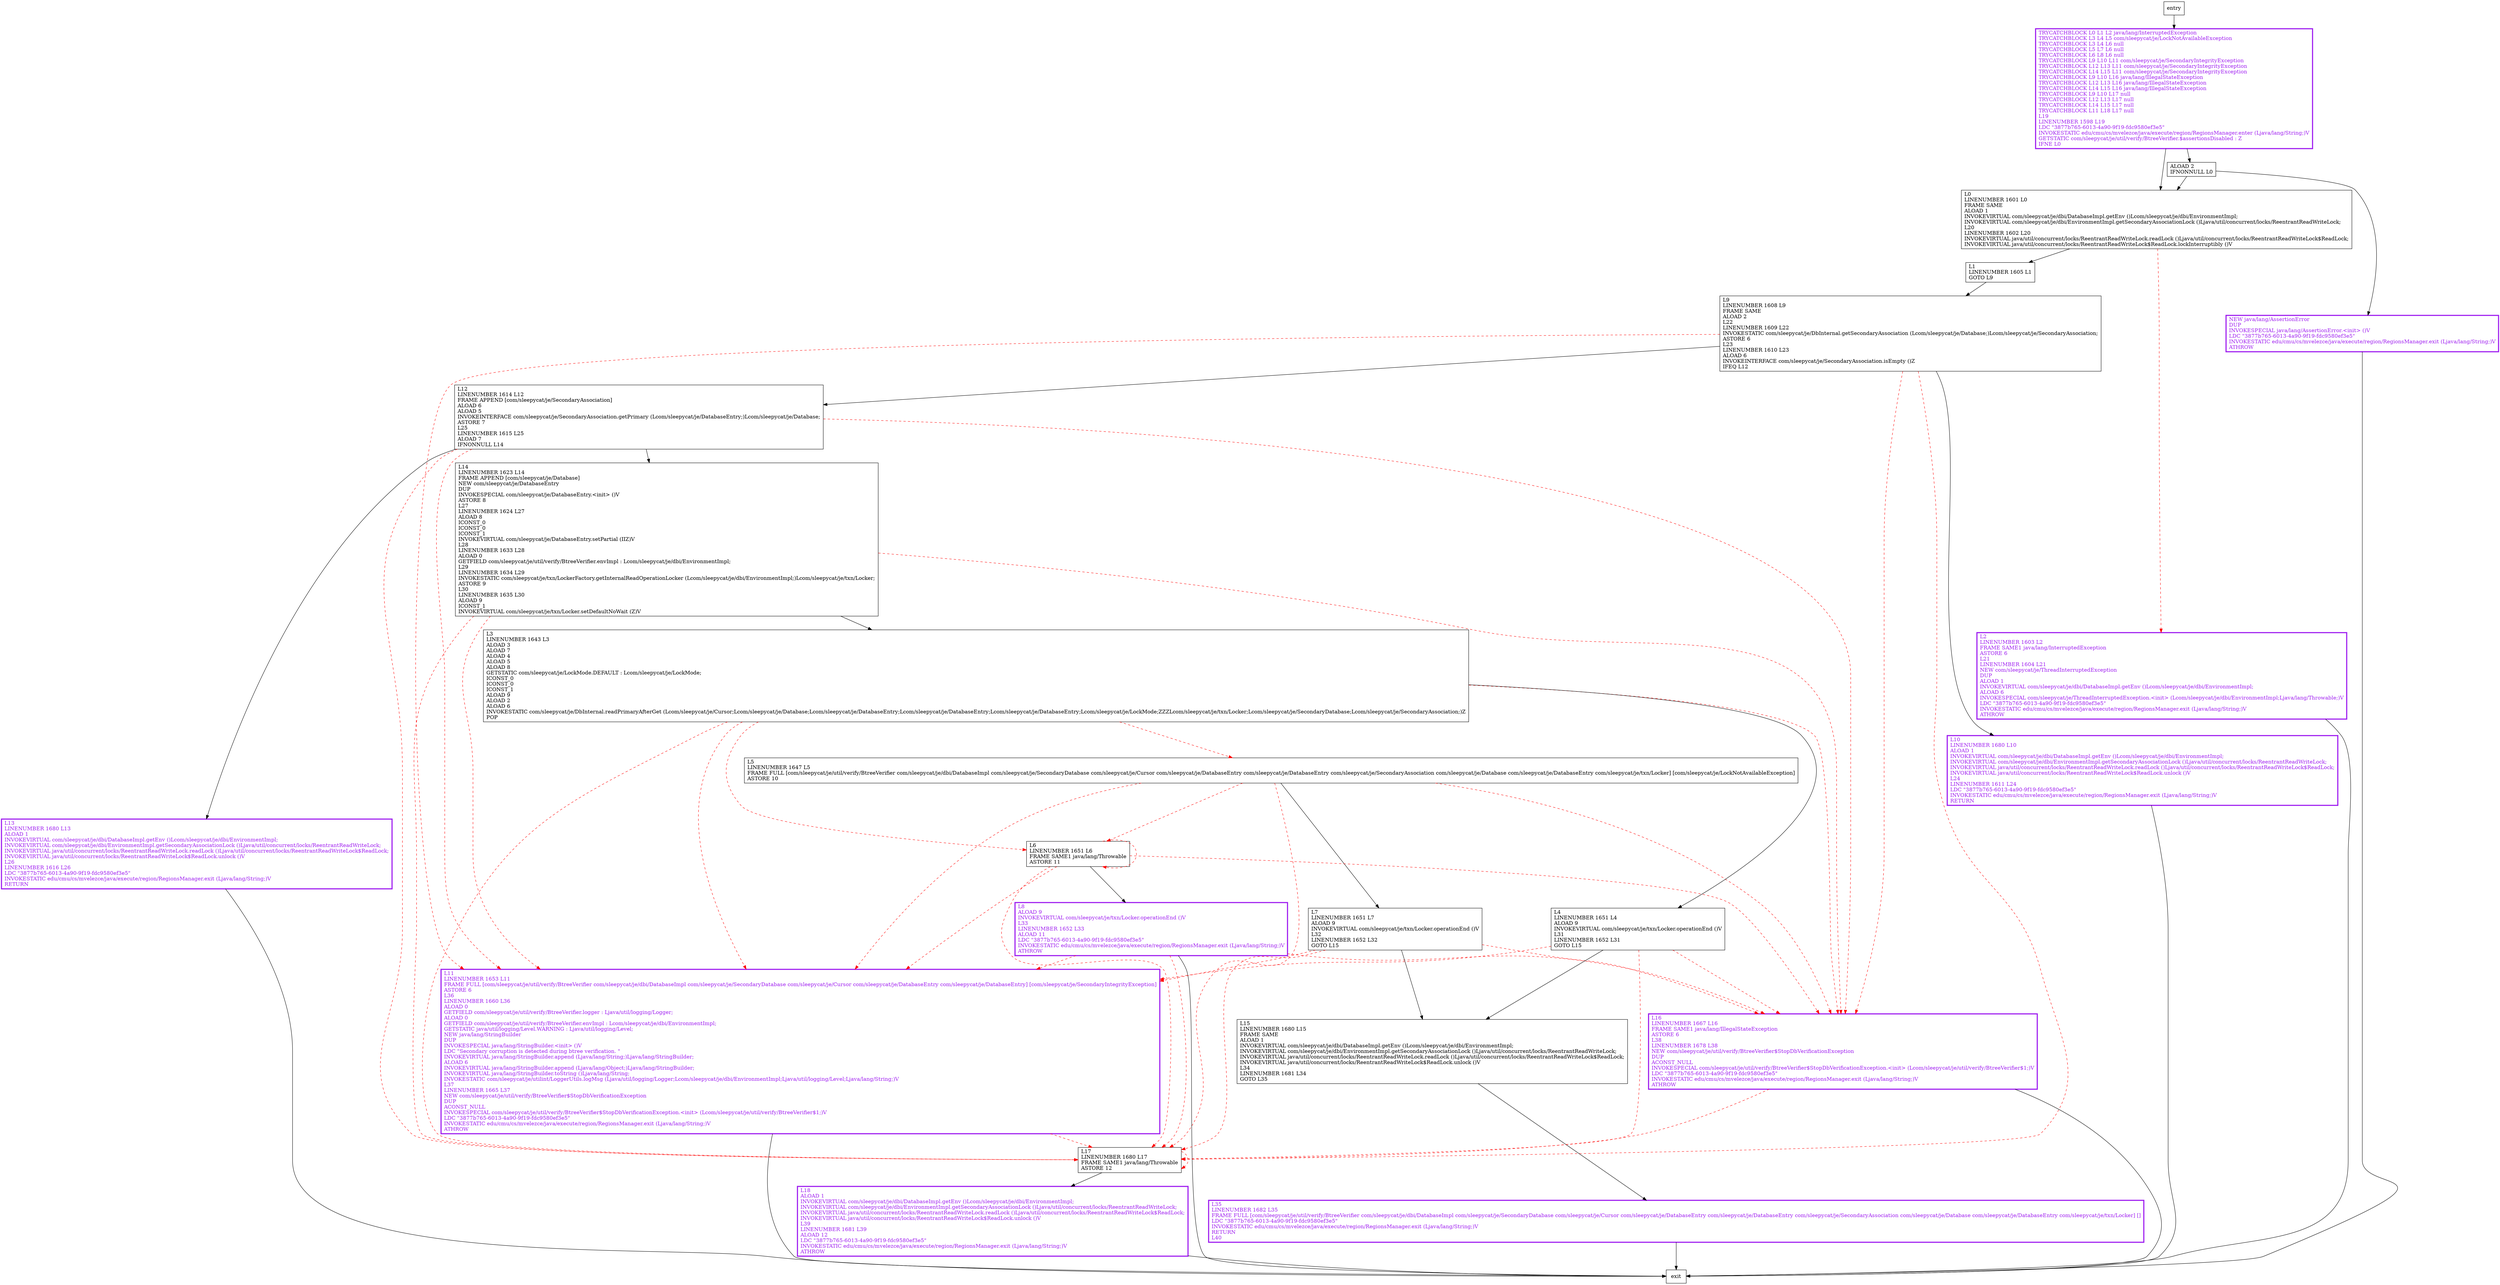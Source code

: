 digraph verifyIndex {
node [shape=record];
1886190653 [label="L9\lLINENUMBER 1608 L9\lFRAME SAME\lALOAD 2\lL22\lLINENUMBER 1609 L22\lINVOKESTATIC com/sleepycat/je/DbInternal.getSecondaryAssociation (Lcom/sleepycat/je/Database;)Lcom/sleepycat/je/SecondaryAssociation;\lASTORE 6\lL23\lLINENUMBER 1610 L23\lALOAD 6\lINVOKEINTERFACE com/sleepycat/je/SecondaryAssociation.isEmpty ()Z\lIFEQ L12\l"];
1614434084 [label="L17\lLINENUMBER 1680 L17\lFRAME SAME1 java/lang/Throwable\lASTORE 12\l"];
1288016374 [label="L5\lLINENUMBER 1647 L5\lFRAME FULL [com/sleepycat/je/util/verify/BtreeVerifier com/sleepycat/je/dbi/DatabaseImpl com/sleepycat/je/SecondaryDatabase com/sleepycat/je/Cursor com/sleepycat/je/DatabaseEntry com/sleepycat/je/DatabaseEntry com/sleepycat/je/SecondaryAssociation com/sleepycat/je/Database com/sleepycat/je/DatabaseEntry com/sleepycat/je/txn/Locker] [com/sleepycat/je/LockNotAvailableException]\lASTORE 10\l"];
2019538796 [label="L13\lLINENUMBER 1680 L13\lALOAD 1\lINVOKEVIRTUAL com/sleepycat/je/dbi/DatabaseImpl.getEnv ()Lcom/sleepycat/je/dbi/EnvironmentImpl;\lINVOKEVIRTUAL com/sleepycat/je/dbi/EnvironmentImpl.getSecondaryAssociationLock ()Ljava/util/concurrent/locks/ReentrantReadWriteLock;\lINVOKEVIRTUAL java/util/concurrent/locks/ReentrantReadWriteLock.readLock ()Ljava/util/concurrent/locks/ReentrantReadWriteLock$ReadLock;\lINVOKEVIRTUAL java/util/concurrent/locks/ReentrantReadWriteLock$ReadLock.unlock ()V\lL26\lLINENUMBER 1616 L26\lLDC \"3877b765-6013-4a90-9f19-fdc9580ef3e5\"\lINVOKESTATIC edu/cmu/cs/mvelezce/java/execute/region/RegionsManager.exit (Ljava/lang/String;)V\lRETURN\l"];
1278281402 [label="ALOAD 2\lIFNONNULL L0\l"];
1918211528 [label="NEW java/lang/AssertionError\lDUP\lINVOKESPECIAL java/lang/AssertionError.\<init\> ()V\lLDC \"3877b765-6013-4a90-9f19-fdc9580ef3e5\"\lINVOKESTATIC edu/cmu/cs/mvelezce/java/execute/region/RegionsManager.exit (Ljava/lang/String;)V\lATHROW\l"];
327887864 [label="L3\lLINENUMBER 1643 L3\lALOAD 3\lALOAD 7\lALOAD 4\lALOAD 5\lALOAD 8\lGETSTATIC com/sleepycat/je/LockMode.DEFAULT : Lcom/sleepycat/je/LockMode;\lICONST_0\lICONST_0\lICONST_1\lALOAD 9\lALOAD 2\lALOAD 6\lINVOKESTATIC com/sleepycat/je/DbInternal.readPrimaryAfterGet (Lcom/sleepycat/je/Cursor;Lcom/sleepycat/je/Database;Lcom/sleepycat/je/DatabaseEntry;Lcom/sleepycat/je/DatabaseEntry;Lcom/sleepycat/je/DatabaseEntry;Lcom/sleepycat/je/LockMode;ZZZLcom/sleepycat/je/txn/Locker;Lcom/sleepycat/je/SecondaryDatabase;Lcom/sleepycat/je/SecondaryAssociation;)Z\lPOP\l"];
1943424260 [label="TRYCATCHBLOCK L0 L1 L2 java/lang/InterruptedException\lTRYCATCHBLOCK L3 L4 L5 com/sleepycat/je/LockNotAvailableException\lTRYCATCHBLOCK L3 L4 L6 null\lTRYCATCHBLOCK L5 L7 L6 null\lTRYCATCHBLOCK L6 L8 L6 null\lTRYCATCHBLOCK L9 L10 L11 com/sleepycat/je/SecondaryIntegrityException\lTRYCATCHBLOCK L12 L13 L11 com/sleepycat/je/SecondaryIntegrityException\lTRYCATCHBLOCK L14 L15 L11 com/sleepycat/je/SecondaryIntegrityException\lTRYCATCHBLOCK L9 L10 L16 java/lang/IllegalStateException\lTRYCATCHBLOCK L12 L13 L16 java/lang/IllegalStateException\lTRYCATCHBLOCK L14 L15 L16 java/lang/IllegalStateException\lTRYCATCHBLOCK L9 L10 L17 null\lTRYCATCHBLOCK L12 L13 L17 null\lTRYCATCHBLOCK L14 L15 L17 null\lTRYCATCHBLOCK L11 L18 L17 null\lL19\lLINENUMBER 1598 L19\lLDC \"3877b765-6013-4a90-9f19-fdc9580ef3e5\"\lINVOKESTATIC edu/cmu/cs/mvelezce/java/execute/region/RegionsManager.enter (Ljava/lang/String;)V\lGETSTATIC com/sleepycat/je/util/verify/BtreeVerifier.$assertionsDisabled : Z\lIFNE L0\l"];
281445874 [label="L8\lALOAD 9\lINVOKEVIRTUAL com/sleepycat/je/txn/Locker.operationEnd ()V\lL33\lLINENUMBER 1652 L33\lALOAD 11\lLDC \"3877b765-6013-4a90-9f19-fdc9580ef3e5\"\lINVOKESTATIC edu/cmu/cs/mvelezce/java/execute/region/RegionsManager.exit (Ljava/lang/String;)V\lATHROW\l"];
600139578 [label="L15\lLINENUMBER 1680 L15\lFRAME SAME\lALOAD 1\lINVOKEVIRTUAL com/sleepycat/je/dbi/DatabaseImpl.getEnv ()Lcom/sleepycat/je/dbi/EnvironmentImpl;\lINVOKEVIRTUAL com/sleepycat/je/dbi/EnvironmentImpl.getSecondaryAssociationLock ()Ljava/util/concurrent/locks/ReentrantReadWriteLock;\lINVOKEVIRTUAL java/util/concurrent/locks/ReentrantReadWriteLock.readLock ()Ljava/util/concurrent/locks/ReentrantReadWriteLock$ReadLock;\lINVOKEVIRTUAL java/util/concurrent/locks/ReentrantReadWriteLock$ReadLock.unlock ()V\lL34\lLINENUMBER 1681 L34\lGOTO L35\l"];
1397249495 [label="L0\lLINENUMBER 1601 L0\lFRAME SAME\lALOAD 1\lINVOKEVIRTUAL com/sleepycat/je/dbi/DatabaseImpl.getEnv ()Lcom/sleepycat/je/dbi/EnvironmentImpl;\lINVOKEVIRTUAL com/sleepycat/je/dbi/EnvironmentImpl.getSecondaryAssociationLock ()Ljava/util/concurrent/locks/ReentrantReadWriteLock;\lL20\lLINENUMBER 1602 L20\lINVOKEVIRTUAL java/util/concurrent/locks/ReentrantReadWriteLock.readLock ()Ljava/util/concurrent/locks/ReentrantReadWriteLock$ReadLock;\lINVOKEVIRTUAL java/util/concurrent/locks/ReentrantReadWriteLock$ReadLock.lockInterruptibly ()V\l"];
1137816782 [label="L1\lLINENUMBER 1605 L1\lGOTO L9\l"];
1383396063 [label="L2\lLINENUMBER 1603 L2\lFRAME SAME1 java/lang/InterruptedException\lASTORE 6\lL21\lLINENUMBER 1604 L21\lNEW com/sleepycat/je/ThreadInterruptedException\lDUP\lALOAD 1\lINVOKEVIRTUAL com/sleepycat/je/dbi/DatabaseImpl.getEnv ()Lcom/sleepycat/je/dbi/EnvironmentImpl;\lALOAD 6\lINVOKESPECIAL com/sleepycat/je/ThreadInterruptedException.\<init\> (Lcom/sleepycat/je/dbi/EnvironmentImpl;Ljava/lang/Throwable;)V\lLDC \"3877b765-6013-4a90-9f19-fdc9580ef3e5\"\lINVOKESTATIC edu/cmu/cs/mvelezce/java/execute/region/RegionsManager.exit (Ljava/lang/String;)V\lATHROW\l"];
787563857 [label="L14\lLINENUMBER 1623 L14\lFRAME APPEND [com/sleepycat/je/Database]\lNEW com/sleepycat/je/DatabaseEntry\lDUP\lINVOKESPECIAL com/sleepycat/je/DatabaseEntry.\<init\> ()V\lASTORE 8\lL27\lLINENUMBER 1624 L27\lALOAD 8\lICONST_0\lICONST_0\lICONST_1\lINVOKEVIRTUAL com/sleepycat/je/DatabaseEntry.setPartial (IIZ)V\lL28\lLINENUMBER 1633 L28\lALOAD 0\lGETFIELD com/sleepycat/je/util/verify/BtreeVerifier.envImpl : Lcom/sleepycat/je/dbi/EnvironmentImpl;\lL29\lLINENUMBER 1634 L29\lINVOKESTATIC com/sleepycat/je/txn/LockerFactory.getInternalReadOperationLocker (Lcom/sleepycat/je/dbi/EnvironmentImpl;)Lcom/sleepycat/je/txn/Locker;\lASTORE 9\lL30\lLINENUMBER 1635 L30\lALOAD 9\lICONST_1\lINVOKEVIRTUAL com/sleepycat/je/txn/Locker.setDefaultNoWait (Z)V\l"];
1700487220 [label="L16\lLINENUMBER 1667 L16\lFRAME SAME1 java/lang/IllegalStateException\lASTORE 6\lL38\lLINENUMBER 1678 L38\lNEW com/sleepycat/je/util/verify/BtreeVerifier$StopDbVerificationException\lDUP\lACONST_NULL\lINVOKESPECIAL com/sleepycat/je/util/verify/BtreeVerifier$StopDbVerificationException.\<init\> (Lcom/sleepycat/je/util/verify/BtreeVerifier$1;)V\lLDC \"3877b765-6013-4a90-9f19-fdc9580ef3e5\"\lINVOKESTATIC edu/cmu/cs/mvelezce/java/execute/region/RegionsManager.exit (Ljava/lang/String;)V\lATHROW\l"];
1875190717 [label="L12\lLINENUMBER 1614 L12\lFRAME APPEND [com/sleepycat/je/SecondaryAssociation]\lALOAD 6\lALOAD 5\lINVOKEINTERFACE com/sleepycat/je/SecondaryAssociation.getPrimary (Lcom/sleepycat/je/DatabaseEntry;)Lcom/sleepycat/je/Database;\lASTORE 7\lL25\lLINENUMBER 1615 L25\lALOAD 7\lIFNONNULL L14\l"];
1267254827 [label="L11\lLINENUMBER 1653 L11\lFRAME FULL [com/sleepycat/je/util/verify/BtreeVerifier com/sleepycat/je/dbi/DatabaseImpl com/sleepycat/je/SecondaryDatabase com/sleepycat/je/Cursor com/sleepycat/je/DatabaseEntry com/sleepycat/je/DatabaseEntry] [com/sleepycat/je/SecondaryIntegrityException]\lASTORE 6\lL36\lLINENUMBER 1660 L36\lALOAD 0\lGETFIELD com/sleepycat/je/util/verify/BtreeVerifier.logger : Ljava/util/logging/Logger;\lALOAD 0\lGETFIELD com/sleepycat/je/util/verify/BtreeVerifier.envImpl : Lcom/sleepycat/je/dbi/EnvironmentImpl;\lGETSTATIC java/util/logging/Level.WARNING : Ljava/util/logging/Level;\lNEW java/lang/StringBuilder\lDUP\lINVOKESPECIAL java/lang/StringBuilder.\<init\> ()V\lLDC \"Secondary corruption is detected during btree verification. \"\lINVOKEVIRTUAL java/lang/StringBuilder.append (Ljava/lang/String;)Ljava/lang/StringBuilder;\lALOAD 6\lINVOKEVIRTUAL java/lang/StringBuilder.append (Ljava/lang/Object;)Ljava/lang/StringBuilder;\lINVOKEVIRTUAL java/lang/StringBuilder.toString ()Ljava/lang/String;\lINVOKESTATIC com/sleepycat/je/utilint/LoggerUtils.logMsg (Ljava/util/logging/Logger;Lcom/sleepycat/je/dbi/EnvironmentImpl;Ljava/util/logging/Level;Ljava/lang/String;)V\lL37\lLINENUMBER 1665 L37\lNEW com/sleepycat/je/util/verify/BtreeVerifier$StopDbVerificationException\lDUP\lACONST_NULL\lINVOKESPECIAL com/sleepycat/je/util/verify/BtreeVerifier$StopDbVerificationException.\<init\> (Lcom/sleepycat/je/util/verify/BtreeVerifier$1;)V\lLDC \"3877b765-6013-4a90-9f19-fdc9580ef3e5\"\lINVOKESTATIC edu/cmu/cs/mvelezce/java/execute/region/RegionsManager.exit (Ljava/lang/String;)V\lATHROW\l"];
1934383250 [label="L7\lLINENUMBER 1651 L7\lALOAD 9\lINVOKEVIRTUAL com/sleepycat/je/txn/Locker.operationEnd ()V\lL32\lLINENUMBER 1652 L32\lGOTO L15\l"];
1145394623 [label="L18\lALOAD 1\lINVOKEVIRTUAL com/sleepycat/je/dbi/DatabaseImpl.getEnv ()Lcom/sleepycat/je/dbi/EnvironmentImpl;\lINVOKEVIRTUAL com/sleepycat/je/dbi/EnvironmentImpl.getSecondaryAssociationLock ()Ljava/util/concurrent/locks/ReentrantReadWriteLock;\lINVOKEVIRTUAL java/util/concurrent/locks/ReentrantReadWriteLock.readLock ()Ljava/util/concurrent/locks/ReentrantReadWriteLock$ReadLock;\lINVOKEVIRTUAL java/util/concurrent/locks/ReentrantReadWriteLock$ReadLock.unlock ()V\lL39\lLINENUMBER 1681 L39\lALOAD 12\lLDC \"3877b765-6013-4a90-9f19-fdc9580ef3e5\"\lINVOKESTATIC edu/cmu/cs/mvelezce/java/execute/region/RegionsManager.exit (Ljava/lang/String;)V\lATHROW\l"];
1084536777 [label="L35\lLINENUMBER 1682 L35\lFRAME FULL [com/sleepycat/je/util/verify/BtreeVerifier com/sleepycat/je/dbi/DatabaseImpl com/sleepycat/je/SecondaryDatabase com/sleepycat/je/Cursor com/sleepycat/je/DatabaseEntry com/sleepycat/je/DatabaseEntry com/sleepycat/je/SecondaryAssociation com/sleepycat/je/Database com/sleepycat/je/DatabaseEntry com/sleepycat/je/txn/Locker] []\lLDC \"3877b765-6013-4a90-9f19-fdc9580ef3e5\"\lINVOKESTATIC edu/cmu/cs/mvelezce/java/execute/region/RegionsManager.exit (Ljava/lang/String;)V\lRETURN\lL40\l"];
970088635 [label="L6\lLINENUMBER 1651 L6\lFRAME SAME1 java/lang/Throwable\lASTORE 11\l"];
41689779 [label="L4\lLINENUMBER 1651 L4\lALOAD 9\lINVOKEVIRTUAL com/sleepycat/je/txn/Locker.operationEnd ()V\lL31\lLINENUMBER 1652 L31\lGOTO L15\l"];
1511103795 [label="L10\lLINENUMBER 1680 L10\lALOAD 1\lINVOKEVIRTUAL com/sleepycat/je/dbi/DatabaseImpl.getEnv ()Lcom/sleepycat/je/dbi/EnvironmentImpl;\lINVOKEVIRTUAL com/sleepycat/je/dbi/EnvironmentImpl.getSecondaryAssociationLock ()Ljava/util/concurrent/locks/ReentrantReadWriteLock;\lINVOKEVIRTUAL java/util/concurrent/locks/ReentrantReadWriteLock.readLock ()Ljava/util/concurrent/locks/ReentrantReadWriteLock$ReadLock;\lINVOKEVIRTUAL java/util/concurrent/locks/ReentrantReadWriteLock$ReadLock.unlock ()V\lL24\lLINENUMBER 1611 L24\lLDC \"3877b765-6013-4a90-9f19-fdc9580ef3e5\"\lINVOKESTATIC edu/cmu/cs/mvelezce/java/execute/region/RegionsManager.exit (Ljava/lang/String;)V\lRETURN\l"];
entry;
exit;
1886190653 -> 1614434084 [style=dashed, color=red]
1886190653 -> 1875190717
1886190653 -> 1700487220 [style=dashed, color=red]
1886190653 -> 1267254827 [style=dashed, color=red]
1886190653 -> 1511103795
1614434084 -> 1614434084 [style=dashed, color=red]
1614434084 -> 1145394623
1288016374 -> 1614434084 [style=dashed, color=red]
1288016374 -> 1700487220 [style=dashed, color=red]
1288016374 -> 1267254827 [style=dashed, color=red]
1288016374 -> 1934383250
1288016374 -> 970088635 [style=dashed, color=red]
2019538796 -> exit
1278281402 -> 1918211528
1278281402 -> 1397249495
327887864 -> 1614434084 [style=dashed, color=red]
327887864 -> 1288016374 [style=dashed, color=red]
327887864 -> 1700487220 [style=dashed, color=red]
327887864 -> 1267254827 [style=dashed, color=red]
327887864 -> 970088635 [style=dashed, color=red]
327887864 -> 41689779
281445874 -> 1614434084 [style=dashed, color=red]
281445874 -> exit
281445874 -> 1700487220 [style=dashed, color=red]
281445874 -> 1267254827 [style=dashed, color=red]
600139578 -> 1084536777
1700487220 -> 1614434084 [style=dashed, color=red]
1700487220 -> exit
1267254827 -> 1614434084 [style=dashed, color=red]
1267254827 -> exit
1145394623 -> exit
1084536777 -> exit
970088635 -> 1614434084 [style=dashed, color=red]
970088635 -> 1700487220 [style=dashed, color=red]
970088635 -> 1267254827 [style=dashed, color=red]
970088635 -> 281445874
970088635 -> 970088635 [style=dashed, color=red]
41689779 -> 1614434084 [style=dashed, color=red]
41689779 -> 1700487220 [style=dashed, color=red]
41689779 -> 1267254827 [style=dashed, color=red]
41689779 -> 600139578
1511103795 -> exit
1918211528 -> exit
1943424260 -> 1278281402
1943424260 -> 1397249495
1397249495 -> 1137816782
1397249495 -> 1383396063 [style=dashed, color=red]
1137816782 -> 1886190653
1383396063 -> exit
787563857 -> 1614434084 [style=dashed, color=red]
787563857 -> 1700487220 [style=dashed, color=red]
787563857 -> 327887864
787563857 -> 1267254827 [style=dashed, color=red]
entry -> 1943424260
1875190717 -> 787563857
1875190717 -> 1614434084 [style=dashed, color=red]
1875190717 -> 2019538796
1875190717 -> 1700487220 [style=dashed, color=red]
1875190717 -> 1267254827 [style=dashed, color=red]
1934383250 -> 1614434084 [style=dashed, color=red]
1934383250 -> 1700487220 [style=dashed, color=red]
1934383250 -> 1267254827 [style=dashed, color=red]
1934383250 -> 600139578
2019538796[fontcolor="purple", penwidth=3, color="purple"];
1700487220[fontcolor="purple", penwidth=3, color="purple"];
1918211528[fontcolor="purple", penwidth=3, color="purple"];
1943424260[fontcolor="purple", penwidth=3, color="purple"];
1267254827[fontcolor="purple", penwidth=3, color="purple"];
1145394623[fontcolor="purple", penwidth=3, color="purple"];
1084536777[fontcolor="purple", penwidth=3, color="purple"];
281445874[fontcolor="purple", penwidth=3, color="purple"];
1511103795[fontcolor="purple", penwidth=3, color="purple"];
1383396063[fontcolor="purple", penwidth=3, color="purple"];
}
